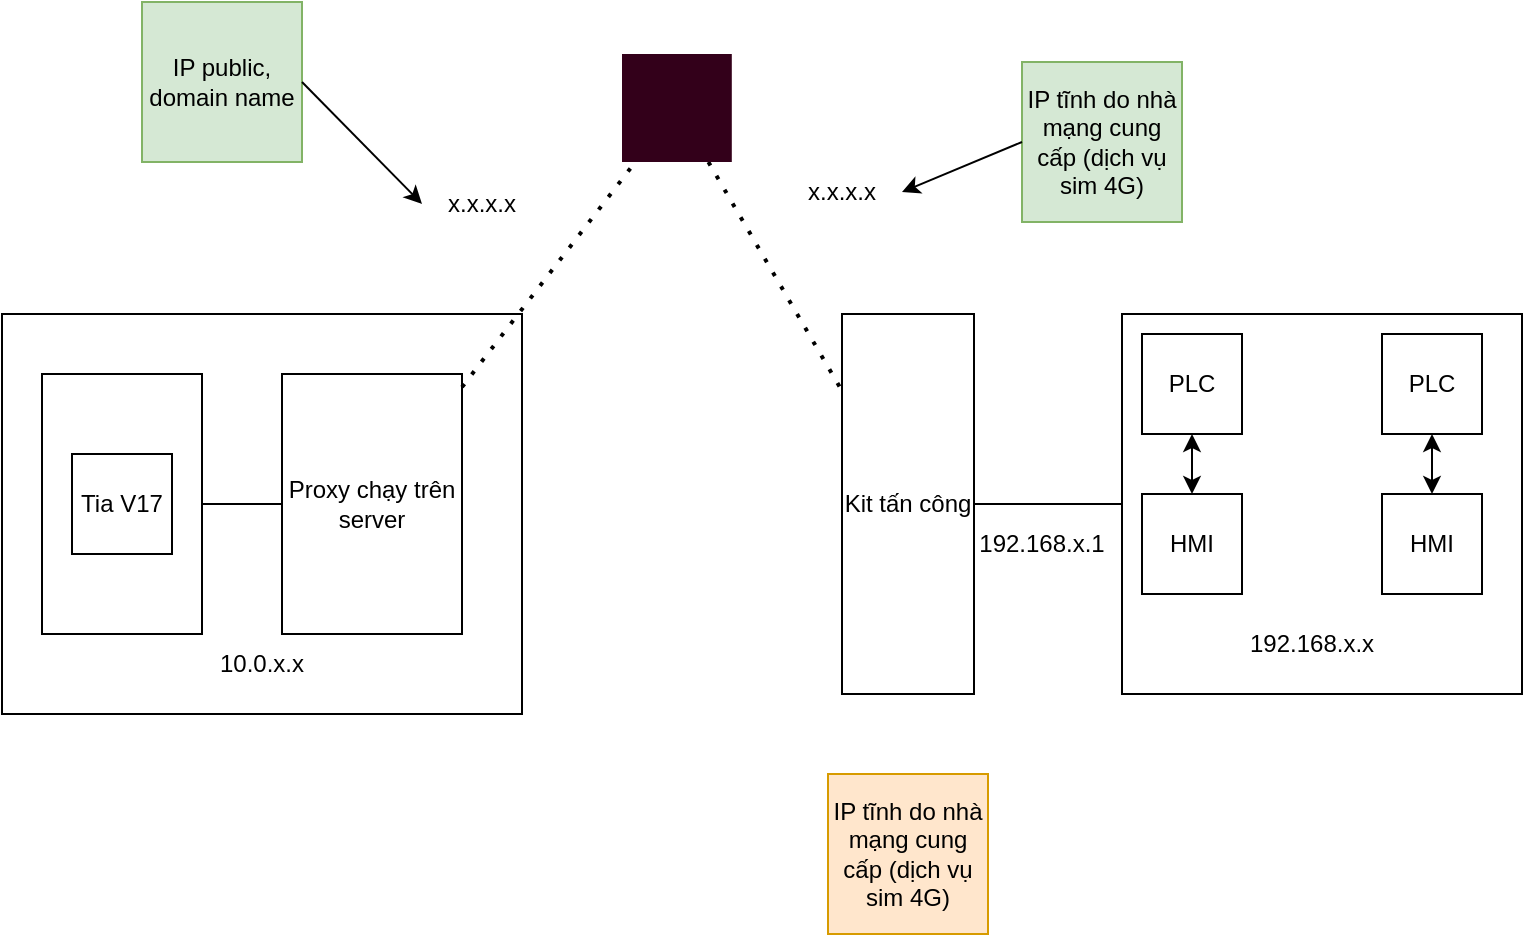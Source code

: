 <mxfile version="24.8.6">
  <diagram name="Trang-1" id="xIixTfaMFfqaKb3GjUdp">
    <mxGraphModel dx="1050" dy="522" grid="1" gridSize="10" guides="1" tooltips="1" connect="1" arrows="1" fold="1" page="1" pageScale="1" pageWidth="827" pageHeight="1169" math="0" shadow="0">
      <root>
        <mxCell id="0" />
        <mxCell id="1" parent="0" />
        <mxCell id="CZ4o81XTuQyuB41r4x81-24" value="" style="rounded=0;whiteSpace=wrap;html=1;" vertex="1" parent="1">
          <mxGeometry x="30" y="220" width="260" height="200" as="geometry" />
        </mxCell>
        <mxCell id="CZ4o81XTuQyuB41r4x81-3" value="" style="rounded=0;whiteSpace=wrap;html=1;" vertex="1" parent="1">
          <mxGeometry x="590" y="220" width="200" height="190" as="geometry" />
        </mxCell>
        <mxCell id="CZ4o81XTuQyuB41r4x81-4" value="Proxy chạy trên server" style="rounded=0;whiteSpace=wrap;html=1;" vertex="1" parent="1">
          <mxGeometry x="170" y="250" width="90" height="130" as="geometry" />
        </mxCell>
        <mxCell id="CZ4o81XTuQyuB41r4x81-5" value="" style="rounded=0;whiteSpace=wrap;html=1;" vertex="1" parent="1">
          <mxGeometry x="50" y="250" width="80" height="130" as="geometry" />
        </mxCell>
        <mxCell id="CZ4o81XTuQyuB41r4x81-6" value="Kit tấn công" style="rounded=0;whiteSpace=wrap;html=1;" vertex="1" parent="1">
          <mxGeometry x="450" y="220" width="66" height="190" as="geometry" />
        </mxCell>
        <mxCell id="CZ4o81XTuQyuB41r4x81-7" value="" style="endArrow=none;html=1;rounded=0;" edge="1" parent="1" source="CZ4o81XTuQyuB41r4x81-6" target="CZ4o81XTuQyuB41r4x81-3">
          <mxGeometry width="50" height="50" relative="1" as="geometry">
            <mxPoint x="510" y="295" as="sourcePoint" />
            <mxPoint x="450" y="250" as="targetPoint" />
          </mxGeometry>
        </mxCell>
        <mxCell id="CZ4o81XTuQyuB41r4x81-9" value="" style="endArrow=none;dashed=1;html=1;dashPattern=1 3;strokeWidth=2;rounded=0;" edge="1" parent="1" source="CZ4o81XTuQyuB41r4x81-26" target="CZ4o81XTuQyuB41r4x81-6">
          <mxGeometry width="50" height="50" relative="1" as="geometry">
            <mxPoint x="400" y="300" as="sourcePoint" />
            <mxPoint x="450" y="250" as="targetPoint" />
          </mxGeometry>
        </mxCell>
        <mxCell id="CZ4o81XTuQyuB41r4x81-10" value="" style="endArrow=none;html=1;rounded=0;" edge="1" parent="1" source="CZ4o81XTuQyuB41r4x81-5" target="CZ4o81XTuQyuB41r4x81-4">
          <mxGeometry width="50" height="50" relative="1" as="geometry">
            <mxPoint x="400" y="300" as="sourcePoint" />
            <mxPoint x="450" y="250" as="targetPoint" />
          </mxGeometry>
        </mxCell>
        <mxCell id="CZ4o81XTuQyuB41r4x81-11" value="PLC" style="whiteSpace=wrap;html=1;aspect=fixed;" vertex="1" parent="1">
          <mxGeometry x="600" y="230" width="50" height="50" as="geometry" />
        </mxCell>
        <mxCell id="CZ4o81XTuQyuB41r4x81-12" value="HMI" style="whiteSpace=wrap;html=1;aspect=fixed;" vertex="1" parent="1">
          <mxGeometry x="600" y="310" width="50" height="50" as="geometry" />
        </mxCell>
        <mxCell id="CZ4o81XTuQyuB41r4x81-13" value="PLC" style="whiteSpace=wrap;html=1;aspect=fixed;" vertex="1" parent="1">
          <mxGeometry x="720" y="230" width="50" height="50" as="geometry" />
        </mxCell>
        <mxCell id="CZ4o81XTuQyuB41r4x81-14" value="HMI" style="whiteSpace=wrap;html=1;aspect=fixed;" vertex="1" parent="1">
          <mxGeometry x="720" y="310" width="50" height="50" as="geometry" />
        </mxCell>
        <mxCell id="CZ4o81XTuQyuB41r4x81-15" value="" style="endArrow=classic;startArrow=classic;html=1;rounded=0;" edge="1" parent="1" source="CZ4o81XTuQyuB41r4x81-12" target="CZ4o81XTuQyuB41r4x81-11">
          <mxGeometry width="50" height="50" relative="1" as="geometry">
            <mxPoint x="400" y="300" as="sourcePoint" />
            <mxPoint x="450" y="250" as="targetPoint" />
          </mxGeometry>
        </mxCell>
        <mxCell id="CZ4o81XTuQyuB41r4x81-16" value="" style="endArrow=classic;startArrow=classic;html=1;rounded=0;entryX=0.5;entryY=1;entryDx=0;entryDy=0;" edge="1" parent="1" source="CZ4o81XTuQyuB41r4x81-14" target="CZ4o81XTuQyuB41r4x81-13">
          <mxGeometry width="50" height="50" relative="1" as="geometry">
            <mxPoint x="400" y="300" as="sourcePoint" />
            <mxPoint x="450" y="250" as="targetPoint" />
          </mxGeometry>
        </mxCell>
        <mxCell id="CZ4o81XTuQyuB41r4x81-17" value="192.168.x.x" style="text;html=1;align=center;verticalAlign=middle;whiteSpace=wrap;rounded=0;" vertex="1" parent="1">
          <mxGeometry x="655" y="370" width="60" height="30" as="geometry" />
        </mxCell>
        <mxCell id="CZ4o81XTuQyuB41r4x81-18" value="x.x.x.x" style="text;html=1;align=center;verticalAlign=middle;whiteSpace=wrap;rounded=0;" vertex="1" parent="1">
          <mxGeometry x="420" y="144" width="60" height="30" as="geometry" />
        </mxCell>
        <mxCell id="CZ4o81XTuQyuB41r4x81-19" value="192.168.x.1" style="text;html=1;align=center;verticalAlign=middle;whiteSpace=wrap;rounded=0;" vertex="1" parent="1">
          <mxGeometry x="520" y="320" width="60" height="30" as="geometry" />
        </mxCell>
        <mxCell id="CZ4o81XTuQyuB41r4x81-21" value="Tia V17" style="whiteSpace=wrap;html=1;aspect=fixed;" vertex="1" parent="1">
          <mxGeometry x="65" y="290" width="50" height="50" as="geometry" />
        </mxCell>
        <mxCell id="CZ4o81XTuQyuB41r4x81-23" value="10.0.x.x" style="text;html=1;align=center;verticalAlign=middle;whiteSpace=wrap;rounded=0;" vertex="1" parent="1">
          <mxGeometry x="130" y="380" width="60" height="30" as="geometry" />
        </mxCell>
        <mxCell id="CZ4o81XTuQyuB41r4x81-27" value="" style="endArrow=none;dashed=1;html=1;dashPattern=1 3;strokeWidth=2;rounded=0;" edge="1" parent="1" source="CZ4o81XTuQyuB41r4x81-4" target="CZ4o81XTuQyuB41r4x81-26">
          <mxGeometry width="50" height="50" relative="1" as="geometry">
            <mxPoint x="260" y="315" as="sourcePoint" />
            <mxPoint x="430" y="315" as="targetPoint" />
          </mxGeometry>
        </mxCell>
        <mxCell id="CZ4o81XTuQyuB41r4x81-26" value="" style="points=[];aspect=fixed;html=1;align=center;shadow=0;dashed=0;fillColor=#33001A;strokeColor=none;shape=mxgraph.alibaba_cloud.uis_ultimate_internet_service;" vertex="1" parent="1">
          <mxGeometry x="340" y="90" width="54.9" height="54" as="geometry" />
        </mxCell>
        <mxCell id="CZ4o81XTuQyuB41r4x81-30" value="IP tĩnh do nhà mạng cung cấp (dịch vụ sim 4G)" style="whiteSpace=wrap;html=1;aspect=fixed;fillColor=#d5e8d4;strokeColor=#82b366;" vertex="1" parent="1">
          <mxGeometry x="540" y="94" width="80" height="80" as="geometry" />
        </mxCell>
        <mxCell id="CZ4o81XTuQyuB41r4x81-31" value="IP public, domain name" style="whiteSpace=wrap;html=1;aspect=fixed;fillColor=#d5e8d4;strokeColor=#82b366;" vertex="1" parent="1">
          <mxGeometry x="100" y="64" width="80" height="80" as="geometry" />
        </mxCell>
        <mxCell id="CZ4o81XTuQyuB41r4x81-32" value="" style="endArrow=classic;html=1;rounded=0;entryX=1;entryY=0.5;entryDx=0;entryDy=0;exitX=0;exitY=0.5;exitDx=0;exitDy=0;" edge="1" parent="1" source="CZ4o81XTuQyuB41r4x81-30" target="CZ4o81XTuQyuB41r4x81-18">
          <mxGeometry width="50" height="50" relative="1" as="geometry">
            <mxPoint x="400" y="500" as="sourcePoint" />
            <mxPoint x="450" y="450" as="targetPoint" />
          </mxGeometry>
        </mxCell>
        <mxCell id="CZ4o81XTuQyuB41r4x81-33" value="x.x.x.x" style="text;html=1;align=center;verticalAlign=middle;whiteSpace=wrap;rounded=0;" vertex="1" parent="1">
          <mxGeometry x="240" y="150" width="60" height="30" as="geometry" />
        </mxCell>
        <mxCell id="CZ4o81XTuQyuB41r4x81-37" value="" style="endArrow=classic;html=1;rounded=0;exitX=1;exitY=0.5;exitDx=0;exitDy=0;entryX=0;entryY=0.5;entryDx=0;entryDy=0;" edge="1" parent="1" source="CZ4o81XTuQyuB41r4x81-31" target="CZ4o81XTuQyuB41r4x81-33">
          <mxGeometry width="50" height="50" relative="1" as="geometry">
            <mxPoint x="400" y="300" as="sourcePoint" />
            <mxPoint x="450" y="250" as="targetPoint" />
          </mxGeometry>
        </mxCell>
        <mxCell id="CZ4o81XTuQyuB41r4x81-38" value="IP tĩnh do nhà mạng cung cấp (dịch vụ sim 4G)" style="whiteSpace=wrap;html=1;aspect=fixed;fillColor=#ffe6cc;strokeColor=#d79b00;" vertex="1" parent="1">
          <mxGeometry x="443" y="450" width="80" height="80" as="geometry" />
        </mxCell>
      </root>
    </mxGraphModel>
  </diagram>
</mxfile>
